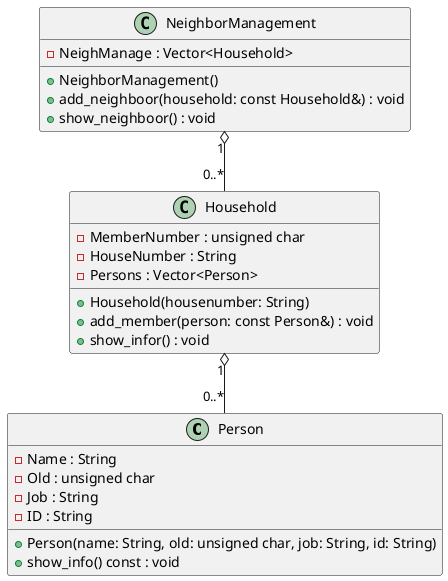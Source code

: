 @startuml NeighborManagement

class Person {
    - Name : String
    - Old : unsigned char
    - Job : String
    - ID : String
    + Person(name: String, old: unsigned char, job: String, id: String)
    + show_info() const : void
}

class Household {
    - MemberNumber : unsigned char
    - HouseNumber : String
    - Persons : Vector<Person>
    + Household(housenumber: String)
    + add_member(person: const Person&) : void
    + show_infor() : void
}

class NeighborManagement {
    - NeighManage : Vector<Household>
    + NeighborManagement()
    + add_neighboor(household: const Household&) : void
    + show_neighboor() : void
}

' Relationships
NeighborManagement "1" o-- "0..*" Household
Household "1" o-- "0..*" Person

@enduml
